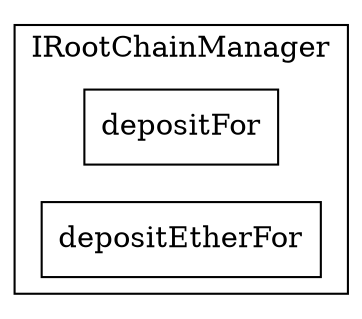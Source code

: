 strict digraph {
rankdir="LR"
node [shape=box]
subgraph cluster_19_IRootChainManager {
label = "IRootChainManager"
"19_depositFor" [label="depositFor"]
"19_depositEtherFor" [label="depositEtherFor"]
}subgraph cluster_solidity {
label = "[Solidity]"
}
}